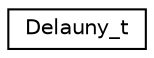 digraph "Graphical Class Hierarchy"
{
  edge [fontname="Helvetica",fontsize="10",labelfontname="Helvetica",labelfontsize="10"];
  node [fontname="Helvetica",fontsize="10",shape=record];
  rankdir="LR";
  Node0 [label="Delauny_t",height=0.2,width=0.4,color="black", fillcolor="white", style="filled",URL="$structDelauny__t.html"];
}
